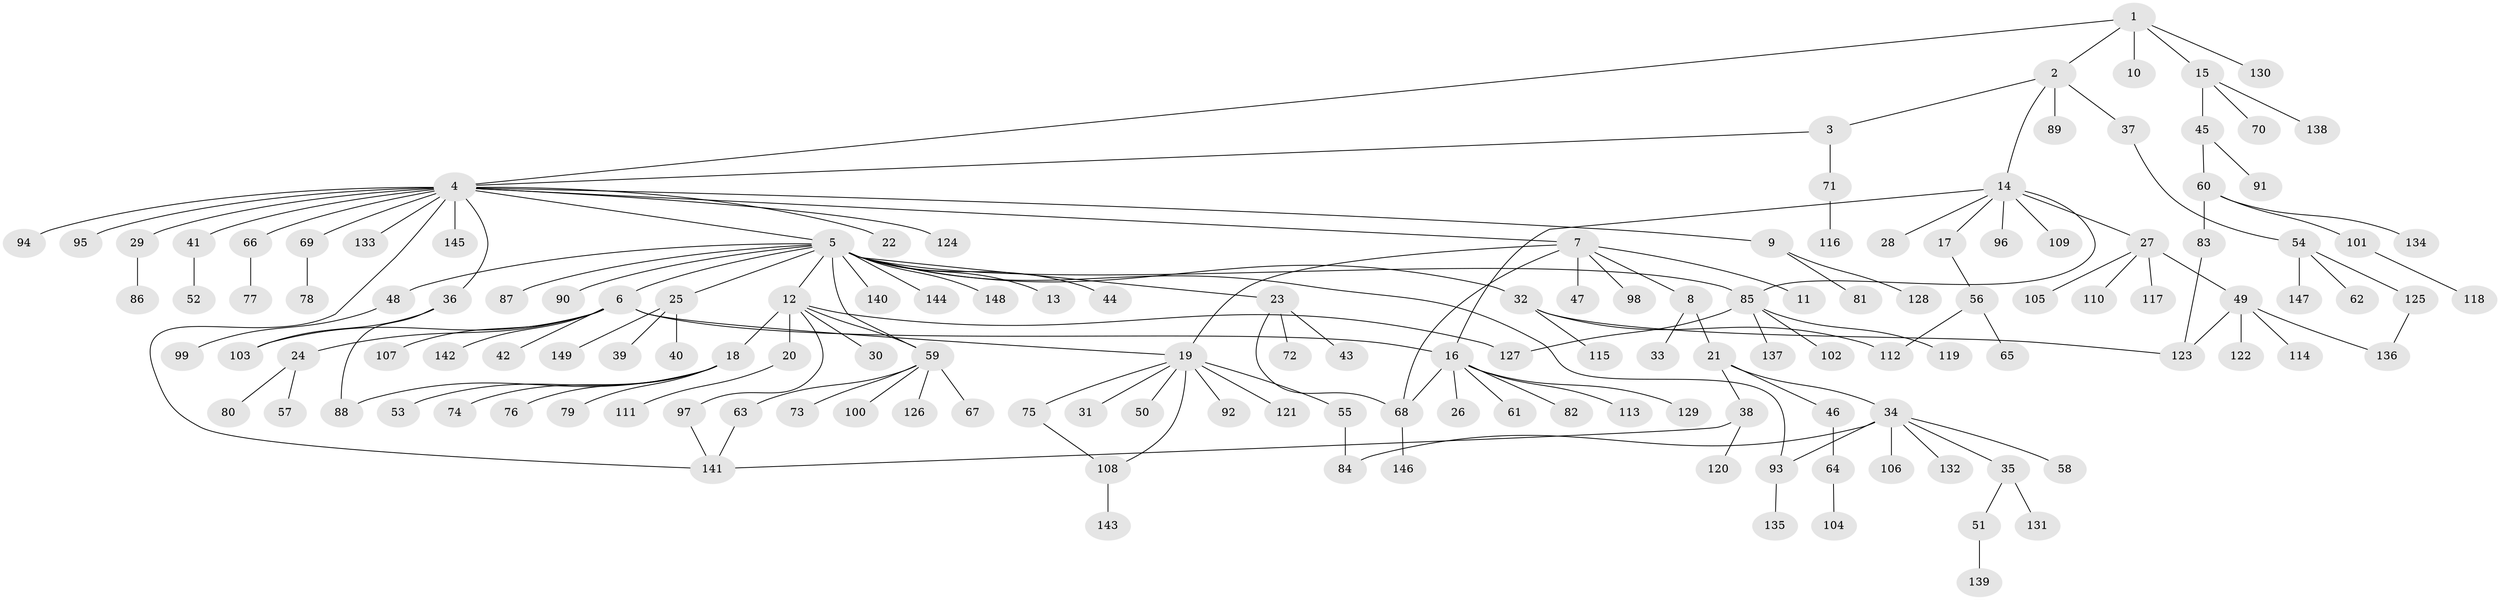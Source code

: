 // Generated by graph-tools (version 1.1) at 2025/11/02/27/25 16:11:16]
// undirected, 149 vertices, 168 edges
graph export_dot {
graph [start="1"]
  node [color=gray90,style=filled];
  1;
  2;
  3;
  4;
  5;
  6;
  7;
  8;
  9;
  10;
  11;
  12;
  13;
  14;
  15;
  16;
  17;
  18;
  19;
  20;
  21;
  22;
  23;
  24;
  25;
  26;
  27;
  28;
  29;
  30;
  31;
  32;
  33;
  34;
  35;
  36;
  37;
  38;
  39;
  40;
  41;
  42;
  43;
  44;
  45;
  46;
  47;
  48;
  49;
  50;
  51;
  52;
  53;
  54;
  55;
  56;
  57;
  58;
  59;
  60;
  61;
  62;
  63;
  64;
  65;
  66;
  67;
  68;
  69;
  70;
  71;
  72;
  73;
  74;
  75;
  76;
  77;
  78;
  79;
  80;
  81;
  82;
  83;
  84;
  85;
  86;
  87;
  88;
  89;
  90;
  91;
  92;
  93;
  94;
  95;
  96;
  97;
  98;
  99;
  100;
  101;
  102;
  103;
  104;
  105;
  106;
  107;
  108;
  109;
  110;
  111;
  112;
  113;
  114;
  115;
  116;
  117;
  118;
  119;
  120;
  121;
  122;
  123;
  124;
  125;
  126;
  127;
  128;
  129;
  130;
  131;
  132;
  133;
  134;
  135;
  136;
  137;
  138;
  139;
  140;
  141;
  142;
  143;
  144;
  145;
  146;
  147;
  148;
  149;
  1 -- 2;
  1 -- 4;
  1 -- 10;
  1 -- 15;
  1 -- 130;
  2 -- 3;
  2 -- 14;
  2 -- 37;
  2 -- 89;
  3 -- 4;
  3 -- 71;
  4 -- 5;
  4 -- 7;
  4 -- 9;
  4 -- 22;
  4 -- 29;
  4 -- 36;
  4 -- 41;
  4 -- 66;
  4 -- 69;
  4 -- 94;
  4 -- 95;
  4 -- 124;
  4 -- 133;
  4 -- 141;
  4 -- 145;
  5 -- 6;
  5 -- 12;
  5 -- 13;
  5 -- 23;
  5 -- 25;
  5 -- 32;
  5 -- 44;
  5 -- 48;
  5 -- 59;
  5 -- 85;
  5 -- 87;
  5 -- 90;
  5 -- 93;
  5 -- 140;
  5 -- 144;
  5 -- 148;
  6 -- 16;
  6 -- 19;
  6 -- 24;
  6 -- 42;
  6 -- 103;
  6 -- 107;
  6 -- 142;
  7 -- 8;
  7 -- 11;
  7 -- 19;
  7 -- 47;
  7 -- 68;
  7 -- 98;
  8 -- 21;
  8 -- 33;
  9 -- 81;
  9 -- 128;
  12 -- 18;
  12 -- 20;
  12 -- 30;
  12 -- 59;
  12 -- 97;
  12 -- 127;
  14 -- 16;
  14 -- 17;
  14 -- 27;
  14 -- 28;
  14 -- 85;
  14 -- 96;
  14 -- 109;
  15 -- 45;
  15 -- 70;
  15 -- 138;
  16 -- 26;
  16 -- 61;
  16 -- 68;
  16 -- 82;
  16 -- 113;
  16 -- 129;
  17 -- 56;
  18 -- 53;
  18 -- 74;
  18 -- 76;
  18 -- 79;
  18 -- 88;
  19 -- 31;
  19 -- 50;
  19 -- 55;
  19 -- 75;
  19 -- 92;
  19 -- 108;
  19 -- 121;
  20 -- 111;
  21 -- 34;
  21 -- 38;
  21 -- 46;
  23 -- 43;
  23 -- 68;
  23 -- 72;
  24 -- 57;
  24 -- 80;
  25 -- 39;
  25 -- 40;
  25 -- 149;
  27 -- 49;
  27 -- 105;
  27 -- 110;
  27 -- 117;
  29 -- 86;
  32 -- 112;
  32 -- 115;
  32 -- 123;
  34 -- 35;
  34 -- 58;
  34 -- 84;
  34 -- 93;
  34 -- 106;
  34 -- 132;
  35 -- 51;
  35 -- 131;
  36 -- 88;
  36 -- 103;
  37 -- 54;
  38 -- 120;
  38 -- 141;
  41 -- 52;
  45 -- 60;
  45 -- 91;
  46 -- 64;
  48 -- 99;
  49 -- 114;
  49 -- 122;
  49 -- 123;
  49 -- 136;
  51 -- 139;
  54 -- 62;
  54 -- 125;
  54 -- 147;
  55 -- 84;
  56 -- 65;
  56 -- 112;
  59 -- 63;
  59 -- 67;
  59 -- 73;
  59 -- 100;
  59 -- 126;
  60 -- 83;
  60 -- 101;
  60 -- 134;
  63 -- 141;
  64 -- 104;
  66 -- 77;
  68 -- 146;
  69 -- 78;
  71 -- 116;
  75 -- 108;
  83 -- 123;
  85 -- 102;
  85 -- 119;
  85 -- 127;
  85 -- 137;
  93 -- 135;
  97 -- 141;
  101 -- 118;
  108 -- 143;
  125 -- 136;
}
